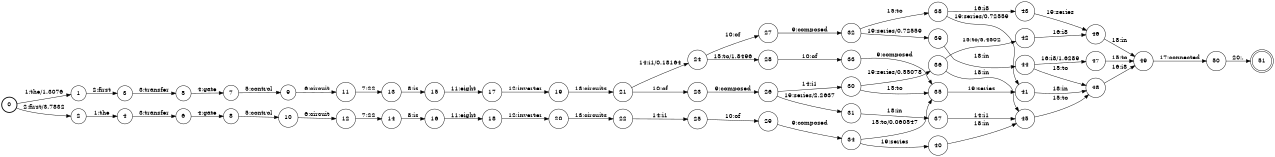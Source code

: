 digraph FST {
rankdir = LR;
size = "8.5,11";
label = "";
center = 1;
orientation = Portrait;
ranksep = "0.4";
nodesep = "0.25";
0 [label = "0", shape = circle, style = bold, fontsize = 14]
	0 -> 1 [label = "1:the/1.3076", fontsize = 14];
	0 -> 2 [label = "2:first/3.7832", fontsize = 14];
1 [label = "1", shape = circle, style = solid, fontsize = 14]
	1 -> 3 [label = "2:first", fontsize = 14];
2 [label = "2", shape = circle, style = solid, fontsize = 14]
	2 -> 4 [label = "1:the", fontsize = 14];
3 [label = "3", shape = circle, style = solid, fontsize = 14]
	3 -> 5 [label = "3:transfer", fontsize = 14];
4 [label = "4", shape = circle, style = solid, fontsize = 14]
	4 -> 6 [label = "3:transfer", fontsize = 14];
5 [label = "5", shape = circle, style = solid, fontsize = 14]
	5 -> 7 [label = "4:gate", fontsize = 14];
6 [label = "6", shape = circle, style = solid, fontsize = 14]
	6 -> 8 [label = "4:gate", fontsize = 14];
7 [label = "7", shape = circle, style = solid, fontsize = 14]
	7 -> 9 [label = "5:control", fontsize = 14];
8 [label = "8", shape = circle, style = solid, fontsize = 14]
	8 -> 10 [label = "5:control", fontsize = 14];
9 [label = "9", shape = circle, style = solid, fontsize = 14]
	9 -> 11 [label = "6:circuit", fontsize = 14];
10 [label = "10", shape = circle, style = solid, fontsize = 14]
	10 -> 12 [label = "6:circuit", fontsize = 14];
11 [label = "11", shape = circle, style = solid, fontsize = 14]
	11 -> 13 [label = "7:22", fontsize = 14];
12 [label = "12", shape = circle, style = solid, fontsize = 14]
	12 -> 14 [label = "7:22", fontsize = 14];
13 [label = "13", shape = circle, style = solid, fontsize = 14]
	13 -> 15 [label = "8:is", fontsize = 14];
14 [label = "14", shape = circle, style = solid, fontsize = 14]
	14 -> 16 [label = "8:is", fontsize = 14];
15 [label = "15", shape = circle, style = solid, fontsize = 14]
	15 -> 17 [label = "11:eight", fontsize = 14];
16 [label = "16", shape = circle, style = solid, fontsize = 14]
	16 -> 18 [label = "11:eight", fontsize = 14];
17 [label = "17", shape = circle, style = solid, fontsize = 14]
	17 -> 19 [label = "12:inverter", fontsize = 14];
18 [label = "18", shape = circle, style = solid, fontsize = 14]
	18 -> 20 [label = "12:inverter", fontsize = 14];
19 [label = "19", shape = circle, style = solid, fontsize = 14]
	19 -> 21 [label = "13:circuits", fontsize = 14];
20 [label = "20", shape = circle, style = solid, fontsize = 14]
	20 -> 22 [label = "13:circuits", fontsize = 14];
21 [label = "21", shape = circle, style = solid, fontsize = 14]
	21 -> 23 [label = "10:of", fontsize = 14];
	21 -> 24 [label = "14:i1/0.18164", fontsize = 14];
22 [label = "22", shape = circle, style = solid, fontsize = 14]
	22 -> 25 [label = "14:i1", fontsize = 14];
23 [label = "23", shape = circle, style = solid, fontsize = 14]
	23 -> 26 [label = "9:composed", fontsize = 14];
24 [label = "24", shape = circle, style = solid, fontsize = 14]
	24 -> 27 [label = "10:of", fontsize = 14];
	24 -> 28 [label = "15:to/1.8496", fontsize = 14];
25 [label = "25", shape = circle, style = solid, fontsize = 14]
	25 -> 29 [label = "10:of", fontsize = 14];
26 [label = "26", shape = circle, style = solid, fontsize = 14]
	26 -> 30 [label = "14:i1", fontsize = 14];
	26 -> 31 [label = "19:series/2.2637", fontsize = 14];
27 [label = "27", shape = circle, style = solid, fontsize = 14]
	27 -> 32 [label = "9:composed", fontsize = 14];
28 [label = "28", shape = circle, style = solid, fontsize = 14]
	28 -> 33 [label = "10:of", fontsize = 14];
29 [label = "29", shape = circle, style = solid, fontsize = 14]
	29 -> 34 [label = "9:composed", fontsize = 14];
30 [label = "30", shape = circle, style = solid, fontsize = 14]
	30 -> 35 [label = "15:to", fontsize = 14];
	30 -> 36 [label = "19:series/0.55078", fontsize = 14];
31 [label = "31", shape = circle, style = solid, fontsize = 14]
	31 -> 37 [label = "18:in", fontsize = 14];
32 [label = "32", shape = circle, style = solid, fontsize = 14]
	32 -> 38 [label = "15:to", fontsize = 14];
	32 -> 39 [label = "19:series/0.72559", fontsize = 14];
33 [label = "33", shape = circle, style = solid, fontsize = 14]
	33 -> 35 [label = "9:composed", fontsize = 14];
34 [label = "34", shape = circle, style = solid, fontsize = 14]
	34 -> 35 [label = "15:to/0.060547", fontsize = 14];
	34 -> 40 [label = "19:series", fontsize = 14];
35 [label = "35", shape = circle, style = solid, fontsize = 14]
	35 -> 41 [label = "19:series", fontsize = 14];
36 [label = "36", shape = circle, style = solid, fontsize = 14]
	36 -> 42 [label = "15:to/5.4502", fontsize = 14];
	36 -> 45 [label = "18:in", fontsize = 14];
37 [label = "37", shape = circle, style = solid, fontsize = 14]
	37 -> 45 [label = "14:i1", fontsize = 14];
38 [label = "38", shape = circle, style = solid, fontsize = 14]
	38 -> 43 [label = "16:i8", fontsize = 14];
	38 -> 41 [label = "19:series/0.72559", fontsize = 14];
39 [label = "39", shape = circle, style = solid, fontsize = 14]
	39 -> 44 [label = "18:in", fontsize = 14];
40 [label = "40", shape = circle, style = solid, fontsize = 14]
	40 -> 45 [label = "18:in", fontsize = 14];
41 [label = "41", shape = circle, style = solid, fontsize = 14]
	41 -> 48 [label = "18:in", fontsize = 14];
42 [label = "42", shape = circle, style = solid, fontsize = 14]
	42 -> 46 [label = "16:i8", fontsize = 14];
43 [label = "43", shape = circle, style = solid, fontsize = 14]
	43 -> 46 [label = "19:series", fontsize = 14];
44 [label = "44", shape = circle, style = solid, fontsize = 14]
	44 -> 48 [label = "15:to", fontsize = 14];
	44 -> 47 [label = "16:i8/1.6289", fontsize = 14];
45 [label = "45", shape = circle, style = solid, fontsize = 14]
	45 -> 48 [label = "15:to", fontsize = 14];
46 [label = "46", shape = circle, style = solid, fontsize = 14]
	46 -> 49 [label = "18:in", fontsize = 14];
47 [label = "47", shape = circle, style = solid, fontsize = 14]
	47 -> 49 [label = "15:to", fontsize = 14];
48 [label = "48", shape = circle, style = solid, fontsize = 14]
	48 -> 49 [label = "16:i8", fontsize = 14];
49 [label = "49", shape = circle, style = solid, fontsize = 14]
	49 -> 50 [label = "17:connected", fontsize = 14];
50 [label = "50", shape = circle, style = solid, fontsize = 14]
	50 -> 51 [label = "20:.", fontsize = 14];
51 [label = "51", shape = doublecircle, style = solid, fontsize = 14]
}
